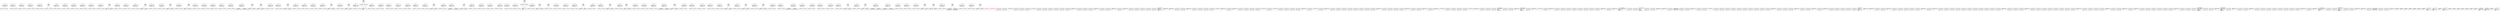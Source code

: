 digraph "classes_OuO" {
charset="utf-8"
rankdir=BT
"0" [label="{Codec|\l|decode(input, errors)\lencode(input, errors)\l}", shape="record"];
"1" [label="{Codec|\l|decode(input, errors)\lencode(input, errors)\l}", shape="record"];
"2" [label="{Codec|\l|decode(input, errors)\lencode(input, errors)\l}", shape="record"];
"3" [label="{Codec|\l|decode(input, errors)\lencode(input, errors)\l}", shape="record"];
"4" [label="{Codec|\l|decode(input, errors)\lencode(input, errors)\l}", shape="record"];
"5" [label="{Codec|decode\lencode\l|}", shape="record"];
"6" [label="{Codec|\l|decode(input, errors)\lencode(input, errors)\l}", shape="record"];
"7" [label="{Codec|\l|decode(input, errors)\lencode(input, errors)\l}", shape="record"];
"8" [label="{Codec|\l|decode(input, errors)\lencode(input, errors)\l}", shape="record"];
"9" [label="{Codec|\l|decode(input, errors)\lencode(input, errors)\l}", shape="record"];
"10" [label="{Codec|\l|decode(input, errors)\lencode(input, errors)\l}", shape="record"];
"11" [label="{Codec|\l|decode(input, errors)\lencode(input, errors)\l}", shape="record"];
"12" [label="{Codec|decode\lencode\l|}", shape="record"];
"13" [label="{Codec|\l|decode(input, errors)\lencode(input, errors)\l}", shape="record"];
"14" [label="{Codec|\l|decode(input, errors)\lencode(input, errors)\l}", shape="record"];
"15" [label="{Codec|\l|decode(input, errors)\lencode(input, errors)\l}", shape="record"];
"16" [label="{Codec|decode\lencode\l|}", shape="record"];
"17" [label="{Codec|\l|decode(input, errors)\lencode(input, errors)\l}", shape="record"];
"18" [label="{Codec|\l|decode(input, errors)\lencode(input, errors)\l}", shape="record"];
"19" [label="{Codec|decode\lencode\l|}", shape="record"];
"20" [label="{Codec|\l|decode(input, errors)\lencode(input, errors)\l}", shape="record"];
"21" [label="{Codec|decode\lencode\l|}", shape="record"];
"22" [label="{Codec|\l|decode(input, errors)\lencode(input, errors)\l}", shape="record"];
"23" [label="{Codec|\l|decode(input, errors)\lencode(input, errors)\l}", shape="record"];
"24" [label="{Codec|\l|decode(input, errors)\lencode(input, errors)\l}", shape="record"];
"25" [label="{Codec|\l|decode(input, errors)\lencode(input, errors)\l}", shape="record"];
"26" [label="{Codec|\l|decode(input, errors)\lencode(input, errors)\l}", shape="record"];
"27" [label="{Codec|\l|decode(input, errors)\lencode(input, errors)\l}", shape="record"];
"28" [label="{Codec|decode\lencode\l|}", shape="record"];
"29" [label="{Codec|decode\lencode\l|}", shape="record"];
"30" [label="{Codec|\l|decode(input, errors)\lencode(input, errors)\l}", shape="record"];
"31" [label="{Codec|\l|decode(input, errors)\lencode(input, errors)\l}", shape="record"];
"32" [label="{Codec|decode\lencode\l|}", shape="record"];
"33" [label="{Codec|\l|decode(input, errors)\lencode(input, errors)\l}", shape="record"];
"34" [label="{Codec|\l|decode(input, errors)\lencode(input, errors)\l}", shape="record"];
"35" [label="{Codec|\l|decode(input, errors)\lencode(input, errors)\l}", shape="record"];
"36" [label="{Codec|\l|decode(input, errors)\lencode(input, errors)\l}", shape="record"];
"37" [label="{Codec|decode\lencode\l|}", shape="record"];
"38" [label="{Codec|\l|decode(input, errors)\lencode(input, errors)\l}", shape="record"];
"39" [label="{Codec|decode\lencode\l|}", shape="record"];
"40" [label="{Codec|\l|decode(input, errors)\lencode(input, errors)\l}", shape="record"];
"41" [label="{Codec|decode\lencode\l|}", shape="record"];
"42" [label="{Codec|\l|decode(input, errors)\lencode(input, errors)\l}", shape="record"];
"43" [label="{Codec|\l|decode(input, errors)\lencode(input, errors)\l}", shape="record"];
"44" [label="{Codec|\l|decode(input, errors)\lencode(input, errors)\l}", shape="record"];
"45" [label="{Codec|\l|decode(input, errors)\lencode(input, errors)\l}", shape="record"];
"46" [label="{Codec|\l|decode(input, errors)\lencode(input, errors)\l}", shape="record"];
"47" [label="{Codec|\l|decode(input, errors)\lencode(input, errors)\l}", shape="record"];
"48" [label="{Codec|\l|decode(input, errors)\lencode(input, errors)\l}", shape="record"];
"49" [label="{Codec|decode\lencode\l|}", shape="record"];
"50" [label="{Codec|\l|decode(input, errors)\lencode(input, errors)\l}", shape="record"];
"51" [label="{Codec|\l|decode(input, errors)\lencode(input, errors)\l}", shape="record"];
"52" [label="{Codec|decode\lencode\l|}", shape="record"];
"53" [label="{Codec|\l|decode(input, errors)\lencode(input, errors)\l}", shape="record"];
"54" [label="{Codec|\l|decode(input, errors)\lencode(input, errors)\l}", shape="record"];
"55" [label="{Codec|\l|decode(input, errors)\lencode(input, errors)\l}", shape="record"];
"56" [label="{Codec|\l|decode(input, errors)\lencode(input, errors)\l}", shape="record"];
"57" [label="{Codec|\l|decode(input, errors)\lencode(input, errors)\l}", shape="record"];
"58" [label="{Codec|\l|decode(input, errors)\lencode(input, errors)\l}", shape="record"];
"59" [label="{Codec|decode\lencode\l|}", shape="record"];
"60" [label="{Codec|\l|decode(input, errors)\lencode(input, errors)\l}", shape="record"];
"61" [label="{Codec|decode\lencode\l|}", shape="record"];
"62" [label="{Codec|decode\lencode\l|}", shape="record"];
"63" [label="{Codec|\l|decode(input, errors)\lencode(input, errors)\l}", shape="record"];
"64" [label="{Codec|\l|decode(input, errors)\lencode(input, errors)\l}", shape="record"];
"65" [label="{Codec|\l|decode(input, errors)\lencode(input, errors)\l}", shape="record"];
"66" [label="{Codec|decode\lencode\l|}", shape="record"];
"67" [label="{Codec|\l|decode(input, errors)\lencode(input, errors)\l}", shape="record"];
"68" [label="{Codec|\l|decode(input, errors)\lencode(input, errors)\l}", shape="record"];
"69" [label="{Codec|decode\lencode\l|}", shape="record"];
"70" [label="{Codec|\l|decode(input, errors)\lencode(input, errors)\l}", shape="record"];
"71" [label="{Codec|decode\lencode\l|}", shape="record"];
"72" [label="{Codec|\l|decode(input, errors)\lencode(input, errors)\l}", shape="record"];
"73" [label="{Codec|\l|decode(input, errors)\lencode(input, errors)\l}", shape="record"];
"74" [label="{Codec|\l|decode(input, errors)\lencode(input, errors)\l}", shape="record"];
"75" [label="{Codec|\l|decode(input, errors)\lencode(input, errors)\l}", shape="record"];
"76" [label="{Codec|decode\lencode\l|}", shape="record"];
"77" [label="{Codec|\l|decode(input, errors)\lencode(input, errors)\l}", shape="record"];
"78" [label="{Codec|\l|decode(input, errors)\lencode(input, errors)\l}", shape="record"];
"79" [label="{Codec|\l|decode(input, errors)\lencode(input, errors)\l}", shape="record"];
"80" [label="{Codec|\l|decode(input, errors)\lencode(input, errors)\l}", shape="record"];
"81" [label="{Codec|\l|decode(input, errors)\lencode(input, errors)\l}", shape="record"];
"82" [label="{Codec|decode\lencode\l|}", shape="record"];
"83" [label="{Codec|\l|decode(input, errors)\lencode(input, errors)\l}", shape="record"];
"84" [label="{Codec|decode\lencode\l|}", shape="record"];
"85" [label="{Codec|\l|decode(input, errors)\lencode(input, errors)\l}", shape="record"];
"86" [label="{Codec|decode\lencode\l|}", shape="record"];
"87" [label="{Codec|\l|decode(input, errors)\lencode(input, errors)\l}", shape="record"];
"88" [label="{Codec|\l|decode(input, errors)\lencode(input, errors)\l}", shape="record"];
"89" [label="{Codec|\l|decode(input, errors)\lencode(input, errors)\l}", shape="record"];
"90" [label="{Codec|\l|decode(input, errors)\lencode(input, errors)\l}", shape="record"];
"91" [label="{Codec|\l|decode(input, errors)\lencode(input, errors)\l}", shape="record"];
"92" [label="{Codec|\l|decode(input, errors)\lencode(input, errors)\l}", shape="record"];
"93" [label="{Codec|\l|decode(input, errors)\lencode(input, errors)\l}", shape="record"];
"94" [label="{Codec|\l|decode(input, errors)\lencode(input, errors)\l}", shape="record"];
"95" [label="{Codec|decode\lencode\l|}", shape="record"];
"96" [label="{Codec|\l|decode(input, errors)\lencode(input, errors)\l}", shape="record"];
"97" [label="{Codec|decode\lencode\l|}", shape="record"];
"98" [label="{Codec|\l|decode(input, errors)\lencode(input, errors)\l}", shape="record"];
"99" [label="{Codec|\l|decode(input, errors)\lencode(input, errors)\l}", shape="record"];
"100" [label="{Codec|\l|decode(input, errors)\lencode(input, errors)\l}", shape="record"];
"101" [label="{Codec|\l|decode(input, errors)\lencode(input, errors)\l}", shape="record"];
"102" [label="{Codec|\l|decode(input, errors)\lencode(input, errors)\l}", shape="record"];
"103" [label="{Codec|decode\lencode\l|}", shape="record"];
"104" [label="{Codec|decode\lencode\l|}", shape="record"];
"105" [label="{Codec|\l|decode(input, errors)\lencode(input, errors)\l}", shape="record"];
"106" [label="{Codec|decode\lencode\l|}", shape="record"];
"107" [label="{Codec|\l|decode(input, errors)\lencode(input, errors)\l}", shape="record"];
"108" [label="{Codec|\l|decode(input, errors)\lencode(input, errors)\l}", shape="record"];
"109" [label="{Codec|decode\lencode\l|}", shape="record"];
"110" [fontcolor="red", label="{CodecRegistryError|\l|}", shape="record"];
"111" [fontcolor="red", label="{CodecRegistryError|\l|}", shape="record"];
"112" [label="{IncrementalDecoder|\l|decode(input, final)\l}", shape="record"];
"113" [label="{IncrementalDecoder|\l|decode(input, final)\l}", shape="record"];
"114" [label="{IncrementalDecoder|\l|}", shape="record"];
"115" [label="{IncrementalDecoder|\l|decode(input, final)\l}", shape="record"];
"116" [label="{IncrementalDecoder|\l|decode(input, final)\l}", shape="record"];
"117" [label="{IncrementalDecoder|\l|decode(input, final)\l}", shape="record"];
"118" [label="{IncrementalDecoder|\l|}", shape="record"];
"119" [label="{IncrementalDecoder|\l|decode(input, final)\l}", shape="record"];
"120" [label="{IncrementalDecoder|\l|decode(input, final)\l}", shape="record"];
"121" [label="{IncrementalDecoder|\l|decode(input, final)\l}", shape="record"];
"122" [label="{IncrementalDecoder|\l|decode(input, final)\l}", shape="record"];
"123" [label="{IncrementalDecoder|\l|decode(input, final)\l}", shape="record"];
"124" [label="{IncrementalDecoder|\l|decode(input, final)\l}", shape="record"];
"125" [label="{IncrementalDecoder|codec\l|}", shape="record"];
"126" [label="{IncrementalDecoder|\l|decode(input, final)\l}", shape="record"];
"127" [label="{IncrementalDecoder|\l|decode(input, final)\l}", shape="record"];
"128" [label="{IncrementalDecoder|\l|decode(input, final)\l}", shape="record"];
"129" [label="{IncrementalDecoder|codec\l|}", shape="record"];
"130" [label="{IncrementalDecoder|\l|decode(input, final)\l}", shape="record"];
"131" [label="{IncrementalDecoder|\l|decode(input, final)\l}", shape="record"];
"132" [label="{IncrementalDecoder|codec\l|}", shape="record"];
"133" [label="{IncrementalDecoder|\l|decode(input, final)\l}", shape="record"];
"134" [label="{IncrementalDecoder|codec\l|}", shape="record"];
"135" [label="{IncrementalDecoder|\l|decode(input, final)\l}", shape="record"];
"136" [label="{IncrementalDecoder|\l|decode(input, final)\l}", shape="record"];
"137" [label="{IncrementalDecoder|\l|decode(input, final)\l}", shape="record"];
"138" [label="{IncrementalDecoder|\l|decode(input, final)\l}", shape="record"];
"139" [label="{IncrementalDecoder|\l|decode(input, final)\l}", shape="record"];
"140" [label="{IncrementalDecoder|decompressobj\lerrors : str\l|decode(input, final)\lreset()\l}", shape="record"];
"141" [label="{IncrementalDecoder|codec\l|}", shape="record"];
"142" [label="{IncrementalDecoder|codec\l|}", shape="record"];
"143" [label="{IncrementalDecoder|\l|decode(input, final)\l}", shape="record"];
"144" [label="{IncrementalDecoder|\l|decode(input, final)\l}", shape="record"];
"145" [label="{IncrementalDecoder|codec\l|}", shape="record"];
"146" [label="{IncrementalDecoder|\l|decode(input, final)\l}", shape="record"];
"147" [label="{IncrementalDecoder|\l|decode(input, final)\l}", shape="record"];
"148" [label="{IncrementalDecoder|\l|decode(input, final)\l}", shape="record"];
"149" [label="{IncrementalDecoder|\l|decode(input, final)\l}", shape="record"];
"150" [label="{IncrementalDecoder|\l|}", shape="record"];
"151" [label="{IncrementalDecoder|codec\l|}", shape="record"];
"152" [label="{IncrementalDecoder|\l|decode(input, final)\l}", shape="record"];
"153" [label="{IncrementalDecoder|codec\l|}", shape="record"];
"154" [label="{IncrementalDecoder|\l|decode(input, final)\l}", shape="record"];
"155" [label="{IncrementalDecoder|\l|decode(input, final)\l}", shape="record"];
"156" [label="{IncrementalDecoder|\l|decode(input, final)\l}", shape="record"];
"157" [label="{IncrementalDecoder|\l|decode(input, final)\l}", shape="record"];
"158" [label="{IncrementalDecoder|\l|}", shape="record"];
"159" [label="{IncrementalDecoder|\l|decode(input, final)\l}", shape="record"];
"160" [label="{IncrementalDecoder|\l|}", shape="record"];
"161" [label="{IncrementalDecoder|\l|decode(input, final)\l}", shape="record"];
"162" [label="{IncrementalDecoder|\l|decode(input, final)\l}", shape="record"];
"163" [label="{IncrementalDecoder|\l|decode(input, final)\l}", shape="record"];
"164" [label="{IncrementalDecoder|\l|decode(input, final)\l}", shape="record"];
"165" [label="{IncrementalDecoder|codec\l|}", shape="record"];
"166" [label="{IncrementalDecoder|\l|decode(input, final)\l}", shape="record"];
"167" [label="{IncrementalDecoder|\l|}", shape="record"];
"168" [label="{IncrementalDecoder|\l|decode(input, final)\l}", shape="record"];
"169" [label="{IncrementalDecoder|codec\l|}", shape="record"];
"170" [label="{IncrementalDecoder|\l|decode(input, final)\l}", shape="record"];
"171" [label="{IncrementalDecoder|\l|decode(input, final)\l}", shape="record"];
"172" [label="{IncrementalDecoder|\l|decode(input, final)\l}", shape="record"];
"173" [label="{IncrementalDecoder|\l|decode(input, final)\l}", shape="record"];
"174" [label="{IncrementalDecoder|\l|decode(input, final)\l}", shape="record"];
"175" [label="{IncrementalDecoder|\l|decode(input, final)\l}", shape="record"];
"176" [label="{IncrementalDecoder|\l|decode(input, final)\l}", shape="record"];
"177" [label="{IncrementalDecoder|\l|decode(input, final)\l}", shape="record"];
"178" [label="{IncrementalDecoder|codec\l|}", shape="record"];
"179" [label="{IncrementalDecoder|\l|decode(input, final)\l}", shape="record"];
"180" [label="{IncrementalDecoder|\l|decode(input, final)\l}", shape="record"];
"181" [label="{IncrementalDecoder|\l|decode(input, final)\l}", shape="record"];
"182" [label="{IncrementalDecoder|\l|decode(input, final)\l}", shape="record"];
"183" [label="{IncrementalDecoder|codec\l|}", shape="record"];
"184" [label="{IncrementalDecoder|\l|decode(input, final)\l}", shape="record"];
"185" [label="{IncrementalDecoder|\l|decode(input, final)\l}", shape="record"];
"186" [label="{IncrementalDecoder|codec\l|}", shape="record"];
"187" [label="{IncrementalDecoder|\l|decode(input, final)\l}", shape="record"];
"188" [label="{IncrementalDecoder|codec\l|}", shape="record"];
"189" [label="{IncrementalDecoder|\l|}", shape="record"];
"190" [label="{IncrementalDecoder|\l|decode(input, final)\l}", shape="record"];
"191" [label="{IncrementalDecoder|\l|decode(input, final)\l}", shape="record"];
"192" [label="{IncrementalDecoder|\l|decode(input, final)\l}", shape="record"];
"193" [label="{IncrementalDecoder|\l|decode(input, final)\l}", shape="record"];
"194" [label="{IncrementalDecoder|\l|}", shape="record"];
"195" [label="{IncrementalDecoder|codec\l|}", shape="record"];
"196" [label="{IncrementalDecoder|\l|decode(input, final)\l}", shape="record"];
"197" [label="{IncrementalDecoder|\l|decode(input, final)\l}", shape="record"];
"198" [label="{IncrementalDecoder|\l|decode(input, final)\l}", shape="record"];
"199" [label="{IncrementalDecoder|decoder : NoneType\l|getstate()\lreset()\lsetstate(state)\l}", shape="record"];
"200" [label="{IncrementalDecoder|\l|decode(input, final)\l}", shape="record"];
"201" [label="{IncrementalDecoder|\l|decode(input, final)\l}", shape="record"];
"202" [label="{IncrementalDecoder|codec\l|}", shape="record"];
"203" [label="{IncrementalDecoder|decoder : NoneType\l|getstate()\lreset()\lsetstate(state)\l}", shape="record"];
"204" [label="{IncrementalDecoder|\l|decode(input, final)\l}", shape="record"];
"205" [label="{IncrementalDecoder|codec\l|}", shape="record"];
"206" [label="{IncrementalDecoder|\l|}", shape="record"];
"207" [label="{IncrementalDecoder|\l|decode(input, final)\l}", shape="record"];
"208" [label="{IncrementalDecoder|codec\l|}", shape="record"];
"209" [label="{IncrementalDecoder|\l|decode(input, final)\l}", shape="record"];
"210" [label="{IncrementalDecoder|\l|decode(input, final)\l}", shape="record"];
"211" [label="{IncrementalDecoder|\l|decode(input, final)\l}", shape="record"];
"212" [label="{IncrementalDecoder|\l|decode(input, final)\l}", shape="record"];
"213" [label="{IncrementalDecoder|\l|decode(input, final)\l}", shape="record"];
"214" [label="{IncrementalDecoder|\l|decode(input, final)\l}", shape="record"];
"215" [label="{IncrementalDecoder|\l|decode(input, final)\l}", shape="record"];
"216" [label="{IncrementalDecoder|\l|decode(input, final)\l}", shape="record"];
"217" [label="{IncrementalDecoder|codec\l|}", shape="record"];
"218" [label="{IncrementalDecoder|\l|decode(input, final)\l}", shape="record"];
"219" [label="{IncrementalDecoder|codec\l|}", shape="record"];
"220" [label="{IncrementalDecoder|decompressobj : BZ2Decompressor\lerrors : str\l|decode(input, final)\lreset()\l}", shape="record"];
"221" [label="{IncrementalDecoder|\l|decode(input, final)\l}", shape="record"];
"222" [label="{IncrementalDecoder|\l|decode(input, final)\l}", shape="record"];
"223" [label="{IncrementalDecoder|first : int\l|getstate()\lreset()\lsetstate(state)\l}", shape="record"];
"224" [label="{IncrementalDecoder|\l|decode(input, final)\l}", shape="record"];
"225" [label="{IncrementalDecoder|\l|decode(input, final)\l}", shape="record"];
"226" [label="{IncrementalDecoder|codec\l|}", shape="record"];
"227" [label="{IncrementalDecoder|codec\l|}", shape="record"];
"228" [label="{IncrementalDecoder|\l|decode(input, final)\l}", shape="record"];
"229" [label="{IncrementalDecoder|mapping : NoneType\l|decode(input, final)\l}", shape="record"];
"230" [label="{IncrementalDecoder|\l|decode(input, final)\l}", shape="record"];
"231" [label="{IncrementalDecoder|\l|decode(input, final)\l}", shape="record"];
"232" [label="{IncrementalDecoder|codec\l|}", shape="record"];
"233" [label="{IncrementalEncoder|\l|encode(input, final)\l}", shape="record"];
"234" [label="{IncrementalEncoder|\l|encode(input, final)\l}", shape="record"];
"235" [label="{IncrementalEncoder|\l|}", shape="record"];
"236" [label="{IncrementalEncoder|\l|encode(input, final)\l}", shape="record"];
"237" [label="{IncrementalEncoder|\l|encode(input, final)\l}", shape="record"];
"238" [label="{IncrementalEncoder|\l|encode(input, final)\l}", shape="record"];
"239" [label="{IncrementalEncoder|\l|encode(input, final)\l}", shape="record"];
"240" [label="{IncrementalEncoder|\l|encode(input, final)\l}", shape="record"];
"241" [label="{IncrementalEncoder|\l|encode(input, final)\l}", shape="record"];
"242" [label="{IncrementalEncoder|\l|encode(input, final)\l}", shape="record"];
"243" [label="{IncrementalEncoder|\l|encode(input, final)\l}", shape="record"];
"244" [label="{IncrementalEncoder|\l|encode(input, final)\l}", shape="record"];
"245" [label="{IncrementalEncoder|\l|encode(input, final)\l}", shape="record"];
"246" [label="{IncrementalEncoder|codec\l|}", shape="record"];
"247" [label="{IncrementalEncoder|\l|encode(input, final)\l}", shape="record"];
"248" [label="{IncrementalEncoder|\l|encode(input, final)\l}", shape="record"];
"249" [label="{IncrementalEncoder|\l|encode(input, final)\l}", shape="record"];
"250" [label="{IncrementalEncoder|codec\l|}", shape="record"];
"251" [label="{IncrementalEncoder|\l|encode(input, final)\l}", shape="record"];
"252" [label="{IncrementalEncoder|\l|encode(input, final)\l}", shape="record"];
"253" [label="{IncrementalEncoder|codec\l|}", shape="record"];
"254" [label="{IncrementalEncoder|\l|encode(input, final)\l}", shape="record"];
"255" [label="{IncrementalEncoder|codec\l|}", shape="record"];
"256" [label="{IncrementalEncoder|\l|encode(input, final)\l}", shape="record"];
"257" [label="{IncrementalEncoder|\l|encode(input, final)\l}", shape="record"];
"258" [label="{IncrementalEncoder|\l|encode(input, final)\l}", shape="record"];
"259" [label="{IncrementalEncoder|\l|encode(input, final)\l}", shape="record"];
"260" [label="{IncrementalEncoder|\l|encode(input, final)\l}", shape="record"];
"261" [label="{IncrementalEncoder|compressobj\lerrors : str\l|encode(input, final)\lreset()\l}", shape="record"];
"262" [label="{IncrementalEncoder|codec\l|}", shape="record"];
"263" [label="{IncrementalEncoder|codec\l|}", shape="record"];
"264" [label="{IncrementalEncoder|\l|encode(input, final)\l}", shape="record"];
"265" [label="{IncrementalEncoder|\l|encode(input, final)\l}", shape="record"];
"266" [label="{IncrementalEncoder|codec\l|}", shape="record"];
"267" [label="{IncrementalEncoder|\l|encode(input, final)\l}", shape="record"];
"268" [label="{IncrementalEncoder|\l|encode(input, final)\l}", shape="record"];
"269" [label="{IncrementalEncoder|\l|encode(input, final)\l}", shape="record"];
"270" [label="{IncrementalEncoder|\l|encode(input, final)\l}", shape="record"];
"271" [label="{IncrementalEncoder|\l|encode(input, final)\l}", shape="record"];
"272" [label="{IncrementalEncoder|codec\l|}", shape="record"];
"273" [label="{IncrementalEncoder|\l|encode(input, final)\l}", shape="record"];
"274" [label="{IncrementalEncoder|codec\l|}", shape="record"];
"275" [label="{IncrementalEncoder|\l|encode(input, final)\l}", shape="record"];
"276" [label="{IncrementalEncoder|\l|encode(input, final)\l}", shape="record"];
"277" [label="{IncrementalEncoder|\l|encode(input, final)\l}", shape="record"];
"278" [label="{IncrementalEncoder|\l|encode(input, final)\l}", shape="record"];
"279" [label="{IncrementalEncoder|\l|encode(input, final)\l}", shape="record"];
"280" [label="{IncrementalEncoder|\l|encode(input, final)\l}", shape="record"];
"281" [label="{IncrementalEncoder|\l|encode(input, final)\l}", shape="record"];
"282" [label="{IncrementalEncoder|\l|encode(input, final)\l}", shape="record"];
"283" [label="{IncrementalEncoder|\l|encode(input, final)\l}", shape="record"];
"284" [label="{IncrementalEncoder|\l|encode(input, final)\l}", shape="record"];
"285" [label="{IncrementalEncoder|\l|encode(input, final)\l}", shape="record"];
"286" [label="{IncrementalEncoder|codec\l|}", shape="record"];
"287" [label="{IncrementalEncoder|\l|encode(input, final)\l}", shape="record"];
"288" [label="{IncrementalEncoder|\l|encode(input, final)\l}", shape="record"];
"289" [label="{IncrementalEncoder|\l|encode(input, final)\l}", shape="record"];
"290" [label="{IncrementalEncoder|codec\l|}", shape="record"];
"291" [label="{IncrementalEncoder|\l|encode(input, final)\l}", shape="record"];
"292" [label="{IncrementalEncoder|\l|encode(input, final)\l}", shape="record"];
"293" [label="{IncrementalEncoder|\l|encode(input, final)\l}", shape="record"];
"294" [label="{IncrementalEncoder|\l|encode(input, final)\l}", shape="record"];
"295" [label="{IncrementalEncoder|\l|encode(input, final)\l}", shape="record"];
"296" [label="{IncrementalEncoder|\l|encode(input, final)\l}", shape="record"];
"297" [label="{IncrementalEncoder|\l|encode(input, final)\l}", shape="record"];
"298" [label="{IncrementalEncoder|\l|encode(input, final)\l}", shape="record"];
"299" [label="{IncrementalEncoder|codec\l|}", shape="record"];
"300" [label="{IncrementalEncoder|\l|encode(input, final)\l}", shape="record"];
"301" [label="{IncrementalEncoder|\l|encode(input, final)\l}", shape="record"];
"302" [label="{IncrementalEncoder|\l|encode(input, final)\l}", shape="record"];
"303" [label="{IncrementalEncoder|\l|encode(input, final)\l}", shape="record"];
"304" [label="{IncrementalEncoder|codec\l|}", shape="record"];
"305" [label="{IncrementalEncoder|\l|encode(input, final)\l}", shape="record"];
"306" [label="{IncrementalEncoder|\l|encode(input, final)\l}", shape="record"];
"307" [label="{IncrementalEncoder|codec\l|}", shape="record"];
"308" [label="{IncrementalEncoder|\l|encode(input, final)\l}", shape="record"];
"309" [label="{IncrementalEncoder|codec\l|}", shape="record"];
"310" [label="{IncrementalEncoder|\l|encode(input, final)\l}", shape="record"];
"311" [label="{IncrementalEncoder|\l|encode(input, final)\l}", shape="record"];
"312" [label="{IncrementalEncoder|\l|encode(input, final)\l}", shape="record"];
"313" [label="{IncrementalEncoder|\l|encode(input, final)\l}", shape="record"];
"314" [label="{IncrementalEncoder|\l|encode(input, final)\l}", shape="record"];
"315" [label="{IncrementalEncoder|\l|encode(input, final)\l}", shape="record"];
"316" [label="{IncrementalEncoder|codec\l|}", shape="record"];
"317" [label="{IncrementalEncoder|\l|encode(input, final)\l}", shape="record"];
"318" [label="{IncrementalEncoder|\l|encode(input, final)\l}", shape="record"];
"319" [label="{IncrementalEncoder|\l|encode(input, final)\l}", shape="record"];
"320" [label="{IncrementalEncoder|encoder : NoneType\l|encode(input, final)\lgetstate()\lreset()\lsetstate(state)\l}", shape="record"];
"321" [label="{IncrementalEncoder|\l|encode(input, final)\l}", shape="record"];
"322" [label="{IncrementalEncoder|\l|encode(input, final)\l}", shape="record"];
"323" [label="{IncrementalEncoder|codec\l|}", shape="record"];
"324" [label="{IncrementalEncoder|encoder : NoneType\l|encode(input, final)\lgetstate()\lreset()\lsetstate(state)\l}", shape="record"];
"325" [label="{IncrementalEncoder|\l|encode(input, final)\l}", shape="record"];
"326" [label="{IncrementalEncoder|codec\l|}", shape="record"];
"327" [label="{IncrementalEncoder|\l|encode(input, final)\l}", shape="record"];
"328" [label="{IncrementalEncoder|\l|encode(input, final)\l}", shape="record"];
"329" [label="{IncrementalEncoder|codec\l|}", shape="record"];
"330" [label="{IncrementalEncoder|\l|encode(input, final)\l}", shape="record"];
"331" [label="{IncrementalEncoder|\l|encode(input, final)\l}", shape="record"];
"332" [label="{IncrementalEncoder|\l|encode(input, final)\l}", shape="record"];
"333" [label="{IncrementalEncoder|\l|encode(input, final)\l}", shape="record"];
"334" [label="{IncrementalEncoder|\l|encode(input, final)\l}", shape="record"];
"335" [label="{IncrementalEncoder|\l|encode(input, final)\l}", shape="record"];
"336" [label="{IncrementalEncoder|\l|encode(input, final)\l}", shape="record"];
"337" [label="{IncrementalEncoder|\l|encode(input, final)\l}", shape="record"];
"338" [label="{IncrementalEncoder|codec\l|}", shape="record"];
"339" [label="{IncrementalEncoder|\l|encode(input, final)\l}", shape="record"];
"340" [label="{IncrementalEncoder|codec\l|}", shape="record"];
"341" [label="{IncrementalEncoder|compressobj : BZ2Compressor\lerrors : str\l|encode(input, final)\lreset()\l}", shape="record"];
"342" [label="{IncrementalEncoder|\l|encode(input, final)\l}", shape="record"];
"343" [label="{IncrementalEncoder|\l|encode(input, final)\l}", shape="record"];
"344" [label="{IncrementalEncoder|first : int\l|encode(input, final)\lgetstate()\lreset()\lsetstate(state)\l}", shape="record"];
"345" [label="{IncrementalEncoder|\l|encode(input, final)\l}", shape="record"];
"346" [label="{IncrementalEncoder|\l|encode(input, final)\l}", shape="record"];
"347" [label="{IncrementalEncoder|codec\l|}", shape="record"];
"348" [label="{IncrementalEncoder|codec\l|}", shape="record"];
"349" [label="{IncrementalEncoder|\l|encode(input, final)\l}", shape="record"];
"350" [label="{IncrementalEncoder|mapping : NoneType\l|encode(input, final)\l}", shape="record"];
"351" [label="{IncrementalEncoder|\l|encode(input, final)\l}", shape="record"];
"352" [label="{IncrementalEncoder|\l|encode(input, final)\l}", shape="record"];
"353" [label="{IncrementalEncoder|codec\l|}", shape="record"];
"354" [label="{StreamConverter|decode\lencode\l|}", shape="record"];
"355" [label="{StreamConverter|decode\lencode\l|}", shape="record"];
"356" [label="{StreamReader|\l|}", shape="record"];
"357" [label="{StreamReader|\l|}", shape="record"];
"358" [label="{StreamReader|\l|}", shape="record"];
"359" [label="{StreamReader|\l|}", shape="record"];
"360" [label="{StreamReader|\l|}", shape="record"];
"361" [label="{StreamReader|\l|}", shape="record"];
"362" [label="{StreamReader|decode\l|}", shape="record"];
"363" [label="{StreamReader|\l|}", shape="record"];
"364" [label="{StreamReader|\l|}", shape="record"];
"365" [label="{StreamReader|\l|}", shape="record"];
"366" [label="{StreamReader|\l|}", shape="record"];
"367" [label="{StreamReader|\l|}", shape="record"];
"368" [label="{StreamReader|\l|}", shape="record"];
"369" [label="{StreamReader|codec\l|}", shape="record"];
"370" [label="{StreamReader|\l|}", shape="record"];
"371" [label="{StreamReader|\l|}", shape="record"];
"372" [label="{StreamReader|\l|}", shape="record"];
"373" [label="{StreamReader|codec\l|}", shape="record"];
"374" [label="{StreamReader|\l|}", shape="record"];
"375" [label="{StreamReader|\l|}", shape="record"];
"376" [label="{StreamReader|codec\l|}", shape="record"];
"377" [label="{StreamReader|\l|}", shape="record"];
"378" [label="{StreamReader|codec\l|}", shape="record"];
"379" [label="{StreamReader|\l|}", shape="record"];
"380" [label="{StreamReader|\l|}", shape="record"];
"381" [label="{StreamReader|\l|}", shape="record"];
"382" [label="{StreamReader|\l|}", shape="record"];
"383" [label="{StreamReader|\l|}", shape="record"];
"384" [label="{StreamReader|charbuffertype : bytes\l|}", shape="record"];
"385" [label="{StreamReader|codec\l|}", shape="record"];
"386" [label="{StreamReader|codec\l|}", shape="record"];
"387" [label="{StreamReader|\l|}", shape="record"];
"388" [label="{StreamReader|\l|}", shape="record"];
"389" [label="{StreamReader|codec\l|}", shape="record"];
"390" [label="{StreamReader|\l|}", shape="record"];
"391" [label="{StreamReader|\l|}", shape="record"];
"392" [label="{StreamReader|\l|}", shape="record"];
"393" [label="{StreamReader|\l|}", shape="record"];
"394" [label="{StreamReader|decode\l|}", shape="record"];
"395" [label="{StreamReader|codec\l|}", shape="record"];
"396" [label="{StreamReader|\l|}", shape="record"];
"397" [label="{StreamReader|codec\l|}", shape="record"];
"398" [label="{StreamReader|\l|}", shape="record"];
"399" [label="{StreamReader|\l|}", shape="record"];
"400" [label="{StreamReader|\l|}", shape="record"];
"401" [label="{StreamReader|\l|}", shape="record"];
"402" [label="{StreamReader|decode\l|}", shape="record"];
"403" [label="{StreamReader|\l|}", shape="record"];
"404" [label="{StreamReader|decode\l|}", shape="record"];
"405" [label="{StreamReader|\l|}", shape="record"];
"406" [label="{StreamReader|\l|}", shape="record"];
"407" [label="{StreamReader|\l|}", shape="record"];
"408" [label="{StreamReader|\l|}", shape="record"];
"409" [label="{StreamReader|codec\l|}", shape="record"];
"410" [label="{StreamReader|\l|}", shape="record"];
"411" [label="{StreamReader|decode\l|}", shape="record"];
"412" [label="{StreamReader|charbuffertype : bytes\l|}", shape="record"];
"413" [label="{StreamReader|codec\l|}", shape="record"];
"414" [label="{StreamReader|\l|}", shape="record"];
"415" [label="{StreamReader|\l|}", shape="record"];
"416" [label="{StreamReader|\l|}", shape="record"];
"417" [label="{StreamReader|\l|}", shape="record"];
"418" [label="{StreamReader|\l|}", shape="record"];
"419" [label="{StreamReader|\l|}", shape="record"];
"420" [label="{StreamReader|\l|}", shape="record"];
"421" [label="{StreamReader|\l|}", shape="record"];
"422" [label="{StreamReader|codec\l|}", shape="record"];
"423" [label="{StreamReader|\l|}", shape="record"];
"424" [label="{StreamReader|\l|}", shape="record"];
"425" [label="{StreamReader|\l|}", shape="record"];
"426" [label="{StreamReader|\l|}", shape="record"];
"427" [label="{StreamReader|codec\l|}", shape="record"];
"428" [label="{StreamReader|\l|}", shape="record"];
"429" [label="{StreamReader|\l|}", shape="record"];
"430" [label="{StreamReader|codec\l|}", shape="record"];
"431" [label="{StreamReader|\l|}", shape="record"];
"432" [label="{StreamReader|codec\l|}", shape="record"];
"433" [label="{StreamReader|decode\l|}", shape="record"];
"434" [label="{StreamReader|\l|}", shape="record"];
"435" [label="{StreamReader|\l|}", shape="record"];
"436" [label="{StreamReader|\l|}", shape="record"];
"437" [label="{StreamReader|charbuffertype : bytes\l|}", shape="record"];
"438" [label="{StreamReader|decode\l|}", shape="record"];
"439" [label="{StreamReader|codec\l|}", shape="record"];
"440" [label="{StreamReader|\l|}", shape="record"];
"441" [label="{StreamReader|\l|}", shape="record"];
"442" [label="{StreamReader|\l|}", shape="record"];
"443" [label="{StreamReader|decode\l|decode(input, errors)\lreset()\l}", shape="record"];
"444" [label="{StreamReader|\l|}", shape="record"];
"445" [label="{StreamReader|\l|}", shape="record"];
"446" [label="{StreamReader|codec\l|}", shape="record"];
"447" [label="{StreamReader|decode\l|decode(input, errors)\lreset()\l}", shape="record"];
"448" [label="{StreamReader|\l|}", shape="record"];
"449" [label="{StreamReader|codec\l|}", shape="record"];
"450" [label="{StreamReader|decode\l|}", shape="record"];
"451" [label="{StreamReader|\l|}", shape="record"];
"452" [label="{StreamReader|codec\l|}", shape="record"];
"453" [label="{StreamReader|\l|}", shape="record"];
"454" [label="{StreamReader|\l|}", shape="record"];
"455" [label="{StreamReader|charbuffertype : bytes\l|}", shape="record"];
"456" [label="{StreamReader|\l|}", shape="record"];
"457" [label="{StreamReader|\l|}", shape="record"];
"458" [label="{StreamReader|\l|}", shape="record"];
"459" [label="{StreamReader|\l|}", shape="record"];
"460" [label="{StreamReader|\l|}", shape="record"];
"461" [label="{StreamReader|codec\l|}", shape="record"];
"462" [label="{StreamReader|\l|}", shape="record"];
"463" [label="{StreamReader|codec\l|}", shape="record"];
"464" [label="{StreamReader|charbuffertype : bytes\l|}", shape="record"];
"465" [label="{StreamReader|charbuffertype : bytes\l|}", shape="record"];
"466" [label="{StreamReader|\l|}", shape="record"];
"467" [label="{StreamReader|decode\l|decode(input, errors)\lreset()\l}", shape="record"];
"468" [label="{StreamReader|\l|}", shape="record"];
"469" [label="{StreamReader|\l|}", shape="record"];
"470" [label="{StreamReader|codec\l|}", shape="record"];
"471" [label="{StreamReader|codec\l|}", shape="record"];
"472" [label="{StreamReader|\l|}", shape="record"];
"473" [label="{StreamReader|mapping : NoneType\l|decode(input, errors)\l}", shape="record"];
"474" [label="{StreamReader|\l|}", shape="record"];
"475" [label="{StreamReader|\l|}", shape="record"];
"476" [label="{StreamReader|codec\l|}", shape="record"];
"477" [label="{StreamWriter|\l|}", shape="record"];
"478" [label="{StreamWriter|\l|}", shape="record"];
"479" [label="{StreamWriter|\l|}", shape="record"];
"480" [label="{StreamWriter|\l|}", shape="record"];
"481" [label="{StreamWriter|\l|}", shape="record"];
"482" [label="{StreamWriter|\l|}", shape="record"];
"483" [label="{StreamWriter|encode\l|}", shape="record"];
"484" [label="{StreamWriter|\l|}", shape="record"];
"485" [label="{StreamWriter|\l|}", shape="record"];
"486" [label="{StreamWriter|\l|}", shape="record"];
"487" [label="{StreamWriter|\l|}", shape="record"];
"488" [label="{StreamWriter|\l|}", shape="record"];
"489" [label="{StreamWriter|\l|}", shape="record"];
"490" [label="{StreamWriter|codec\l|}", shape="record"];
"491" [label="{StreamWriter|\l|}", shape="record"];
"492" [label="{StreamWriter|\l|}", shape="record"];
"493" [label="{StreamWriter|\l|}", shape="record"];
"494" [label="{StreamWriter|codec\l|}", shape="record"];
"495" [label="{StreamWriter|\l|}", shape="record"];
"496" [label="{StreamWriter|\l|}", shape="record"];
"497" [label="{StreamWriter|codec\l|}", shape="record"];
"498" [label="{StreamWriter|\l|}", shape="record"];
"499" [label="{StreamWriter|codec\l|}", shape="record"];
"500" [label="{StreamWriter|\l|}", shape="record"];
"501" [label="{StreamWriter|\l|}", shape="record"];
"502" [label="{StreamWriter|\l|}", shape="record"];
"503" [label="{StreamWriter|\l|}", shape="record"];
"504" [label="{StreamWriter|\l|}", shape="record"];
"505" [label="{StreamWriter|charbuffertype : bytes\l|}", shape="record"];
"506" [label="{StreamWriter|codec\l|}", shape="record"];
"507" [label="{StreamWriter|codec\l|}", shape="record"];
"508" [label="{StreamWriter|\l|}", shape="record"];
"509" [label="{StreamWriter|\l|}", shape="record"];
"510" [label="{StreamWriter|codec\l|}", shape="record"];
"511" [label="{StreamWriter|\l|}", shape="record"];
"512" [label="{StreamWriter|\l|}", shape="record"];
"513" [label="{StreamWriter|\l|}", shape="record"];
"514" [label="{StreamWriter|\l|}", shape="record"];
"515" [label="{StreamWriter|encode\l|}", shape="record"];
"516" [label="{StreamWriter|codec\l|}", shape="record"];
"517" [label="{StreamWriter|\l|}", shape="record"];
"518" [label="{StreamWriter|codec\l|}", shape="record"];
"519" [label="{StreamWriter|\l|}", shape="record"];
"520" [label="{StreamWriter|\l|}", shape="record"];
"521" [label="{StreamWriter|\l|}", shape="record"];
"522" [label="{StreamWriter|\l|}", shape="record"];
"523" [label="{StreamWriter|encode\l|}", shape="record"];
"524" [label="{StreamWriter|\l|}", shape="record"];
"525" [label="{StreamWriter|encode\l|}", shape="record"];
"526" [label="{StreamWriter|\l|}", shape="record"];
"527" [label="{StreamWriter|\l|}", shape="record"];
"528" [label="{StreamWriter|\l|}", shape="record"];
"529" [label="{StreamWriter|\l|}", shape="record"];
"530" [label="{StreamWriter|codec\l|}", shape="record"];
"531" [label="{StreamWriter|\l|}", shape="record"];
"532" [label="{StreamWriter|encode\l|}", shape="record"];
"533" [label="{StreamWriter|charbuffertype : bytes\l|}", shape="record"];
"534" [label="{StreamWriter|codec\l|}", shape="record"];
"535" [label="{StreamWriter|\l|}", shape="record"];
"536" [label="{StreamWriter|\l|}", shape="record"];
"537" [label="{StreamWriter|\l|}", shape="record"];
"538" [label="{StreamWriter|\l|}", shape="record"];
"539" [label="{StreamWriter|\l|}", shape="record"];
"540" [label="{StreamWriter|\l|}", shape="record"];
"541" [label="{StreamWriter|\l|}", shape="record"];
"542" [label="{StreamWriter|\l|}", shape="record"];
"543" [label="{StreamWriter|codec\l|}", shape="record"];
"544" [label="{StreamWriter|\l|}", shape="record"];
"545" [label="{StreamWriter|\l|}", shape="record"];
"546" [label="{StreamWriter|\l|}", shape="record"];
"547" [label="{StreamWriter|\l|}", shape="record"];
"548" [label="{StreamWriter|codec\l|}", shape="record"];
"549" [label="{StreamWriter|\l|}", shape="record"];
"550" [label="{StreamWriter|\l|}", shape="record"];
"551" [label="{StreamWriter|codec\l|}", shape="record"];
"552" [label="{StreamWriter|\l|}", shape="record"];
"553" [label="{StreamWriter|codec\l|}", shape="record"];
"554" [label="{StreamWriter|encode\l|}", shape="record"];
"555" [label="{StreamWriter|\l|}", shape="record"];
"556" [label="{StreamWriter|\l|}", shape="record"];
"557" [label="{StreamWriter|\l|}", shape="record"];
"558" [label="{StreamWriter|charbuffertype : bytes\l|}", shape="record"];
"559" [label="{StreamWriter|encode\l|}", shape="record"];
"560" [label="{StreamWriter|codec\l|}", shape="record"];
"561" [label="{StreamWriter|\l|}", shape="record"];
"562" [label="{StreamWriter|\l|}", shape="record"];
"563" [label="{StreamWriter|\l|}", shape="record"];
"564" [label="{StreamWriter|encoder : NoneType\l|encode(input, errors)\lreset()\l}", shape="record"];
"565" [label="{StreamWriter|\l|}", shape="record"];
"566" [label="{StreamWriter|\l|}", shape="record"];
"567" [label="{StreamWriter|codec\l|}", shape="record"];
"568" [label="{StreamWriter|encoder : NoneType\l|encode(input, errors)\lreset()\l}", shape="record"];
"569" [label="{StreamWriter|\l|}", shape="record"];
"570" [label="{StreamWriter|codec\l|}", shape="record"];
"571" [label="{StreamWriter|encode\l|}", shape="record"];
"572" [label="{StreamWriter|\l|}", shape="record"];
"573" [label="{StreamWriter|codec\l|}", shape="record"];
"574" [label="{StreamWriter|\l|}", shape="record"];
"575" [label="{StreamWriter|\l|}", shape="record"];
"576" [label="{StreamWriter|charbuffertype : bytes\l|}", shape="record"];
"577" [label="{StreamWriter|\l|}", shape="record"];
"578" [label="{StreamWriter|\l|}", shape="record"];
"579" [label="{StreamWriter|\l|}", shape="record"];
"580" [label="{StreamWriter|\l|}", shape="record"];
"581" [label="{StreamWriter|\l|}", shape="record"];
"582" [label="{StreamWriter|codec\l|}", shape="record"];
"583" [label="{StreamWriter|\l|}", shape="record"];
"584" [label="{StreamWriter|codec\l|}", shape="record"];
"585" [label="{StreamWriter|charbuffertype : bytes\l|}", shape="record"];
"586" [label="{StreamWriter|charbuffertype : bytes\l|}", shape="record"];
"587" [label="{StreamWriter|\l|}", shape="record"];
"588" [label="{StreamWriter|encode\l|encode(input, errors)\lreset()\l}", shape="record"];
"589" [label="{StreamWriter|\l|}", shape="record"];
"590" [label="{StreamWriter|\l|}", shape="record"];
"591" [label="{StreamWriter|codec\l|}", shape="record"];
"592" [label="{StreamWriter|codec\l|}", shape="record"];
"593" [label="{StreamWriter|\l|}", shape="record"];
"594" [label="{StreamWriter|mapping : NoneType\l|encode(input, errors)\l}", shape="record"];
"595" [label="{StreamWriter|\l|}", shape="record"];
"596" [label="{StreamWriter|\l|}", shape="record"];
"597" [label="{StreamWriter|codec\l|}", shape="record"];
"354" -> "399" [arrowhead="empty", arrowtail="none"];
"354" -> "520" [arrowhead="empty", arrowtail="none"];
"355" -> "420" [arrowhead="empty", arrowtail="none"];
"355" -> "541" [arrowhead="empty", arrowtail="none"];
"356" -> "0" [arrowhead="empty", arrowtail="none"];
"357" -> "1" [arrowhead="empty", arrowtail="none"];
"358" -> "2" [arrowhead="empty", arrowtail="none"];
"359" -> "3" [arrowhead="empty", arrowtail="none"];
"360" -> "4" [arrowhead="empty", arrowtail="none"];
"361" -> "5" [arrowhead="empty", arrowtail="none"];
"363" -> "6" [arrowhead="empty", arrowtail="none"];
"364" -> "7" [arrowhead="empty", arrowtail="none"];
"365" -> "8" [arrowhead="empty", arrowtail="none"];
"366" -> "9" [arrowhead="empty", arrowtail="none"];
"367" -> "10" [arrowhead="empty", arrowtail="none"];
"368" -> "11" [arrowhead="empty", arrowtail="none"];
"369" -> "12" [arrowhead="empty", arrowtail="none"];
"370" -> "13" [arrowhead="empty", arrowtail="none"];
"371" -> "14" [arrowhead="empty", arrowtail="none"];
"372" -> "15" [arrowhead="empty", arrowtail="none"];
"373" -> "16" [arrowhead="empty", arrowtail="none"];
"374" -> "17" [arrowhead="empty", arrowtail="none"];
"375" -> "18" [arrowhead="empty", arrowtail="none"];
"376" -> "19" [arrowhead="empty", arrowtail="none"];
"377" -> "20" [arrowhead="empty", arrowtail="none"];
"378" -> "21" [arrowhead="empty", arrowtail="none"];
"379" -> "22" [arrowhead="empty", arrowtail="none"];
"380" -> "23" [arrowhead="empty", arrowtail="none"];
"381" -> "24" [arrowhead="empty", arrowtail="none"];
"382" -> "25" [arrowhead="empty", arrowtail="none"];
"383" -> "26" [arrowhead="empty", arrowtail="none"];
"384" -> "27" [arrowhead="empty", arrowtail="none"];
"385" -> "28" [arrowhead="empty", arrowtail="none"];
"386" -> "29" [arrowhead="empty", arrowtail="none"];
"387" -> "30" [arrowhead="empty", arrowtail="none"];
"388" -> "31" [arrowhead="empty", arrowtail="none"];
"389" -> "32" [arrowhead="empty", arrowtail="none"];
"390" -> "33" [arrowhead="empty", arrowtail="none"];
"391" -> "34" [arrowhead="empty", arrowtail="none"];
"392" -> "35" [arrowhead="empty", arrowtail="none"];
"393" -> "36" [arrowhead="empty", arrowtail="none"];
"395" -> "37" [arrowhead="empty", arrowtail="none"];
"396" -> "38" [arrowhead="empty", arrowtail="none"];
"397" -> "39" [arrowhead="empty", arrowtail="none"];
"398" -> "40" [arrowhead="empty", arrowtail="none"];
"399" -> "41" [arrowhead="empty", arrowtail="none"];
"400" -> "42" [arrowhead="empty", arrowtail="none"];
"401" -> "43" [arrowhead="empty", arrowtail="none"];
"403" -> "44" [arrowhead="empty", arrowtail="none"];
"405" -> "45" [arrowhead="empty", arrowtail="none"];
"406" -> "46" [arrowhead="empty", arrowtail="none"];
"407" -> "47" [arrowhead="empty", arrowtail="none"];
"408" -> "48" [arrowhead="empty", arrowtail="none"];
"409" -> "49" [arrowhead="empty", arrowtail="none"];
"410" -> "50" [arrowhead="empty", arrowtail="none"];
"412" -> "51" [arrowhead="empty", arrowtail="none"];
"413" -> "52" [arrowhead="empty", arrowtail="none"];
"414" -> "53" [arrowhead="empty", arrowtail="none"];
"415" -> "54" [arrowhead="empty", arrowtail="none"];
"416" -> "55" [arrowhead="empty", arrowtail="none"];
"417" -> "56" [arrowhead="empty", arrowtail="none"];
"418" -> "57" [arrowhead="empty", arrowtail="none"];
"419" -> "58" [arrowhead="empty", arrowtail="none"];
"420" -> "59" [arrowhead="empty", arrowtail="none"];
"421" -> "60" [arrowhead="empty", arrowtail="none"];
"422" -> "61" [arrowhead="empty", arrowtail="none"];
"423" -> "62" [arrowhead="empty", arrowtail="none"];
"424" -> "63" [arrowhead="empty", arrowtail="none"];
"425" -> "64" [arrowhead="empty", arrowtail="none"];
"426" -> "65" [arrowhead="empty", arrowtail="none"];
"427" -> "66" [arrowhead="empty", arrowtail="none"];
"428" -> "67" [arrowhead="empty", arrowtail="none"];
"429" -> "68" [arrowhead="empty", arrowtail="none"];
"430" -> "69" [arrowhead="empty", arrowtail="none"];
"431" -> "70" [arrowhead="empty", arrowtail="none"];
"432" -> "71" [arrowhead="empty", arrowtail="none"];
"434" -> "72" [arrowhead="empty", arrowtail="none"];
"435" -> "73" [arrowhead="empty", arrowtail="none"];
"436" -> "74" [arrowhead="empty", arrowtail="none"];
"437" -> "75" [arrowhead="empty", arrowtail="none"];
"439" -> "76" [arrowhead="empty", arrowtail="none"];
"440" -> "77" [arrowhead="empty", arrowtail="none"];
"441" -> "78" [arrowhead="empty", arrowtail="none"];
"442" -> "79" [arrowhead="empty", arrowtail="none"];
"444" -> "80" [arrowhead="empty", arrowtail="none"];
"445" -> "81" [arrowhead="empty", arrowtail="none"];
"446" -> "82" [arrowhead="empty", arrowtail="none"];
"448" -> "83" [arrowhead="empty", arrowtail="none"];
"449" -> "84" [arrowhead="empty", arrowtail="none"];
"451" -> "85" [arrowhead="empty", arrowtail="none"];
"452" -> "86" [arrowhead="empty", arrowtail="none"];
"453" -> "87" [arrowhead="empty", arrowtail="none"];
"454" -> "88" [arrowhead="empty", arrowtail="none"];
"455" -> "89" [arrowhead="empty", arrowtail="none"];
"456" -> "90" [arrowhead="empty", arrowtail="none"];
"457" -> "91" [arrowhead="empty", arrowtail="none"];
"458" -> "92" [arrowhead="empty", arrowtail="none"];
"459" -> "93" [arrowhead="empty", arrowtail="none"];
"460" -> "94" [arrowhead="empty", arrowtail="none"];
"461" -> "95" [arrowhead="empty", arrowtail="none"];
"462" -> "96" [arrowhead="empty", arrowtail="none"];
"463" -> "97" [arrowhead="empty", arrowtail="none"];
"464" -> "98" [arrowhead="empty", arrowtail="none"];
"465" -> "99" [arrowhead="empty", arrowtail="none"];
"466" -> "100" [arrowhead="empty", arrowtail="none"];
"468" -> "101" [arrowhead="empty", arrowtail="none"];
"469" -> "102" [arrowhead="empty", arrowtail="none"];
"470" -> "103" [arrowhead="empty", arrowtail="none"];
"471" -> "104" [arrowhead="empty", arrowtail="none"];
"472" -> "105" [arrowhead="empty", arrowtail="none"];
"473" -> "106" [arrowhead="empty", arrowtail="none"];
"474" -> "107" [arrowhead="empty", arrowtail="none"];
"475" -> "108" [arrowhead="empty", arrowtail="none"];
"476" -> "109" [arrowhead="empty", arrowtail="none"];
"477" -> "0" [arrowhead="empty", arrowtail="none"];
"478" -> "1" [arrowhead="empty", arrowtail="none"];
"479" -> "2" [arrowhead="empty", arrowtail="none"];
"480" -> "3" [arrowhead="empty", arrowtail="none"];
"481" -> "4" [arrowhead="empty", arrowtail="none"];
"482" -> "5" [arrowhead="empty", arrowtail="none"];
"484" -> "6" [arrowhead="empty", arrowtail="none"];
"485" -> "7" [arrowhead="empty", arrowtail="none"];
"486" -> "8" [arrowhead="empty", arrowtail="none"];
"487" -> "9" [arrowhead="empty", arrowtail="none"];
"488" -> "10" [arrowhead="empty", arrowtail="none"];
"489" -> "11" [arrowhead="empty", arrowtail="none"];
"490" -> "12" [arrowhead="empty", arrowtail="none"];
"491" -> "13" [arrowhead="empty", arrowtail="none"];
"492" -> "14" [arrowhead="empty", arrowtail="none"];
"493" -> "15" [arrowhead="empty", arrowtail="none"];
"494" -> "16" [arrowhead="empty", arrowtail="none"];
"495" -> "17" [arrowhead="empty", arrowtail="none"];
"496" -> "18" [arrowhead="empty", arrowtail="none"];
"497" -> "19" [arrowhead="empty", arrowtail="none"];
"498" -> "20" [arrowhead="empty", arrowtail="none"];
"499" -> "21" [arrowhead="empty", arrowtail="none"];
"500" -> "22" [arrowhead="empty", arrowtail="none"];
"501" -> "23" [arrowhead="empty", arrowtail="none"];
"502" -> "24" [arrowhead="empty", arrowtail="none"];
"503" -> "25" [arrowhead="empty", arrowtail="none"];
"504" -> "26" [arrowhead="empty", arrowtail="none"];
"505" -> "27" [arrowhead="empty", arrowtail="none"];
"506" -> "28" [arrowhead="empty", arrowtail="none"];
"507" -> "29" [arrowhead="empty", arrowtail="none"];
"508" -> "30" [arrowhead="empty", arrowtail="none"];
"509" -> "31" [arrowhead="empty", arrowtail="none"];
"510" -> "32" [arrowhead="empty", arrowtail="none"];
"511" -> "33" [arrowhead="empty", arrowtail="none"];
"512" -> "34" [arrowhead="empty", arrowtail="none"];
"513" -> "35" [arrowhead="empty", arrowtail="none"];
"514" -> "36" [arrowhead="empty", arrowtail="none"];
"516" -> "37" [arrowhead="empty", arrowtail="none"];
"517" -> "38" [arrowhead="empty", arrowtail="none"];
"518" -> "39" [arrowhead="empty", arrowtail="none"];
"519" -> "40" [arrowhead="empty", arrowtail="none"];
"520" -> "41" [arrowhead="empty", arrowtail="none"];
"521" -> "42" [arrowhead="empty", arrowtail="none"];
"522" -> "43" [arrowhead="empty", arrowtail="none"];
"524" -> "44" [arrowhead="empty", arrowtail="none"];
"526" -> "45" [arrowhead="empty", arrowtail="none"];
"527" -> "46" [arrowhead="empty", arrowtail="none"];
"528" -> "47" [arrowhead="empty", arrowtail="none"];
"529" -> "48" [arrowhead="empty", arrowtail="none"];
"530" -> "49" [arrowhead="empty", arrowtail="none"];
"531" -> "50" [arrowhead="empty", arrowtail="none"];
"533" -> "51" [arrowhead="empty", arrowtail="none"];
"534" -> "52" [arrowhead="empty", arrowtail="none"];
"535" -> "53" [arrowhead="empty", arrowtail="none"];
"536" -> "54" [arrowhead="empty", arrowtail="none"];
"537" -> "55" [arrowhead="empty", arrowtail="none"];
"538" -> "56" [arrowhead="empty", arrowtail="none"];
"539" -> "57" [arrowhead="empty", arrowtail="none"];
"540" -> "58" [arrowhead="empty", arrowtail="none"];
"541" -> "59" [arrowhead="empty", arrowtail="none"];
"542" -> "60" [arrowhead="empty", arrowtail="none"];
"543" -> "61" [arrowhead="empty", arrowtail="none"];
"544" -> "62" [arrowhead="empty", arrowtail="none"];
"545" -> "63" [arrowhead="empty", arrowtail="none"];
"546" -> "64" [arrowhead="empty", arrowtail="none"];
"547" -> "65" [arrowhead="empty", arrowtail="none"];
"548" -> "66" [arrowhead="empty", arrowtail="none"];
"549" -> "67" [arrowhead="empty", arrowtail="none"];
"550" -> "68" [arrowhead="empty", arrowtail="none"];
"551" -> "69" [arrowhead="empty", arrowtail="none"];
"552" -> "70" [arrowhead="empty", arrowtail="none"];
"553" -> "71" [arrowhead="empty", arrowtail="none"];
"555" -> "72" [arrowhead="empty", arrowtail="none"];
"556" -> "73" [arrowhead="empty", arrowtail="none"];
"557" -> "74" [arrowhead="empty", arrowtail="none"];
"558" -> "75" [arrowhead="empty", arrowtail="none"];
"560" -> "76" [arrowhead="empty", arrowtail="none"];
"561" -> "77" [arrowhead="empty", arrowtail="none"];
"562" -> "78" [arrowhead="empty", arrowtail="none"];
"563" -> "79" [arrowhead="empty", arrowtail="none"];
"565" -> "80" [arrowhead="empty", arrowtail="none"];
"566" -> "81" [arrowhead="empty", arrowtail="none"];
"567" -> "82" [arrowhead="empty", arrowtail="none"];
"569" -> "83" [arrowhead="empty", arrowtail="none"];
"570" -> "84" [arrowhead="empty", arrowtail="none"];
"572" -> "85" [arrowhead="empty", arrowtail="none"];
"573" -> "86" [arrowhead="empty", arrowtail="none"];
"574" -> "87" [arrowhead="empty", arrowtail="none"];
"575" -> "88" [arrowhead="empty", arrowtail="none"];
"576" -> "89" [arrowhead="empty", arrowtail="none"];
"577" -> "90" [arrowhead="empty", arrowtail="none"];
"578" -> "91" [arrowhead="empty", arrowtail="none"];
"579" -> "92" [arrowhead="empty", arrowtail="none"];
"580" -> "93" [arrowhead="empty", arrowtail="none"];
"581" -> "94" [arrowhead="empty", arrowtail="none"];
"582" -> "95" [arrowhead="empty", arrowtail="none"];
"583" -> "96" [arrowhead="empty", arrowtail="none"];
"584" -> "97" [arrowhead="empty", arrowtail="none"];
"585" -> "98" [arrowhead="empty", arrowtail="none"];
"586" -> "99" [arrowhead="empty", arrowtail="none"];
"587" -> "100" [arrowhead="empty", arrowtail="none"];
"589" -> "101" [arrowhead="empty", arrowtail="none"];
"590" -> "102" [arrowhead="empty", arrowtail="none"];
"591" -> "103" [arrowhead="empty", arrowtail="none"];
"592" -> "104" [arrowhead="empty", arrowtail="none"];
"593" -> "105" [arrowhead="empty", arrowtail="none"];
"594" -> "106" [arrowhead="empty", arrowtail="none"];
"595" -> "107" [arrowhead="empty", arrowtail="none"];
"596" -> "108" [arrowhead="empty", arrowtail="none"];
"597" -> "109" [arrowhead="empty", arrowtail="none"];
}
